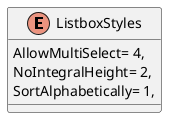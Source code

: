 @startuml
enum ListboxStyles {
    AllowMultiSelect= 4,
    NoIntegralHeight= 2,
    SortAlphabetically= 1,
}
@enduml
